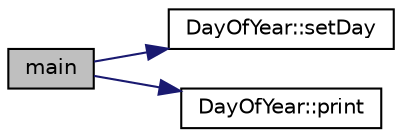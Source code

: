 digraph "main"
{
  edge [fontname="Helvetica",fontsize="10",labelfontname="Helvetica",labelfontsize="10"];
  node [fontname="Helvetica",fontsize="10",shape=record];
  rankdir="LR";
  Node0 [label="main",height=0.2,width=0.4,color="black", fillcolor="grey75", style="filled", fontcolor="black"];
  Node0 -> Node1 [color="midnightblue",fontsize="10",style="solid",fontname="Helvetica"];
  Node1 [label="DayOfYear::setDay",height=0.2,width=0.4,color="black", fillcolor="white", style="filled",URL="$class_day_of_year.html#af79f516ff44750bde9b60bd74b94acff"];
  Node0 -> Node2 [color="midnightblue",fontsize="10",style="solid",fontname="Helvetica"];
  Node2 [label="DayOfYear::print",height=0.2,width=0.4,color="black", fillcolor="white", style="filled",URL="$class_day_of_year.html#a756df70158c84c1dd00a9d5e1c9d0eb2"];
}
